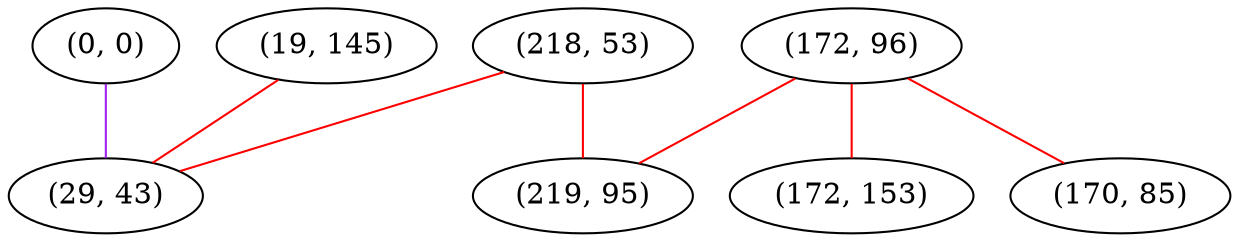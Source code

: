 graph "" {
"(218, 53)";
"(0, 0)";
"(172, 96)";
"(19, 145)";
"(172, 153)";
"(29, 43)";
"(170, 85)";
"(219, 95)";
"(218, 53)" -- "(219, 95)"  [color=red, key=0, weight=1];
"(218, 53)" -- "(29, 43)"  [color=red, key=0, weight=1];
"(0, 0)" -- "(29, 43)"  [color=purple, key=0, weight=4];
"(172, 96)" -- "(219, 95)"  [color=red, key=0, weight=1];
"(172, 96)" -- "(170, 85)"  [color=red, key=0, weight=1];
"(172, 96)" -- "(172, 153)"  [color=red, key=0, weight=1];
"(19, 145)" -- "(29, 43)"  [color=red, key=0, weight=1];
}

